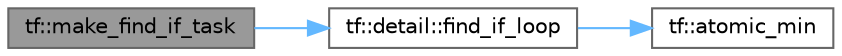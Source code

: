digraph "tf::make_find_if_task"
{
 // LATEX_PDF_SIZE
  bgcolor="transparent";
  edge [fontname=Helvetica,fontsize=10,labelfontname=Helvetica,labelfontsize=10];
  node [fontname=Helvetica,fontsize=10,shape=box,height=0.2,width=0.4];
  rankdir="LR";
  Node1 [id="Node000001",label="tf::make_find_if_task",height=0.2,width=0.4,color="gray40", fillcolor="grey60", style="filled", fontcolor="black",tooltip=" "];
  Node1 -> Node2 [id="edge1_Node000001_Node000002",color="steelblue1",style="solid",tooltip=" "];
  Node2 [id="Node000002",label="tf::detail::find_if_loop",height=0.2,width=0.4,color="grey40", fillcolor="white", style="filled",URL="$namespacetf_1_1detail.html#a145e86500cf54e920bbf044c30e018f1",tooltip=" "];
  Node2 -> Node3 [id="edge2_Node000002_Node000003",color="steelblue1",style="solid",tooltip=" "];
  Node3 [id="Node000003",label="tf::atomic_min",height=0.2,width=0.4,color="grey40", fillcolor="white", style="filled",URL="$namespacetf.html#a512ffa0d24a237b098f5de656b8bdcb0",tooltip="updates an atomic variable with the minimum value"];
}

